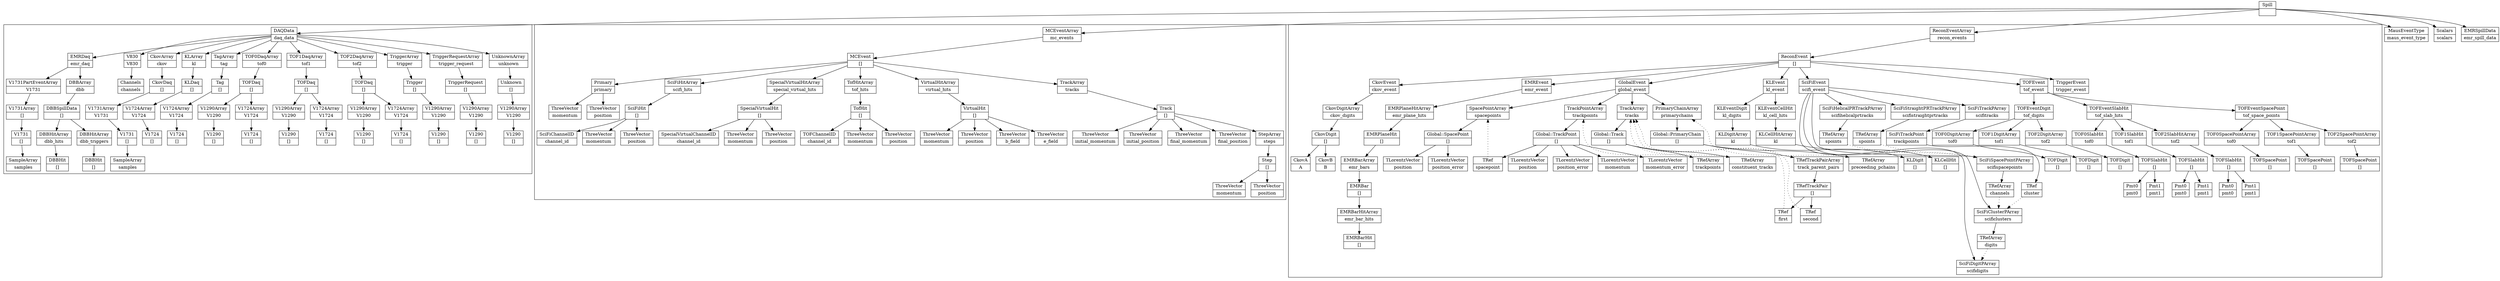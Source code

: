 // generate using "dot spill_structure.dot -Tpng -o spill_structure.png"

digraph G {
  node [shape=record];
  subgraph cluster_DAQ {
  daq_data [shape=record, label="{DAQData|daq_data}"]
   daq_data_emr_daq [shape=record, label="{EMRDaq|emr_daq}"]
    daq_data_emr_daq_V1731 [shape=record, label="{V1731PartEventArray|V1731}"]
      daq_data_emr_daq_V1731_array_item [shape=record, label="{V1731Array|[]}"]
       daq_data_emr_daq_V1731_array_item_array_item [shape=record, label="{V1731|[]}"]
        daq_data_emr_daq_V1731_array_item_array_item_samples [shape=record, label="{SampleArray|samples}"]
    daq_data_emr_daq_dbb [shape=record, label="{DBBArray|dbb}"]
     daq_data_emr_daq_dbb_array_item [shape=record, label="{DBBSpillData|[]}"]
      daq_data_emr_daq_dbb_array_item_dbb_hits [shape=record, label="{DBBHitArray|dbb_hits}"]
       daq_data_emr_daq_dbb_array_item_dbb_hits_array_item [shape=record, label="{DBBHit|[]}"]
      daq_data_emr_daq_dbb_array_item_dbb_triggers [shape=record, label="{DBBHitArray|dbb_triggers}"]
       daq_data_emr_daq_dbb_array_item_dbb_triggers_array_item [shape=record, label="{DBBHit|[]}"]
   daq_data_V830 [shape=record, label="{V830|V830}"]
    daq_data_V830_channels [shape=record, label="{Channels|channels}"]
   daq_data_ckov [shape=record, label="{CkovArray|ckov}"]
    daq_data_ckov_array_item [shape=record, label="{CkovDaq|[]}"]
     daq_data_ckov_array_item_V1731 [shape=record, label="{V1731Array|V1731}"]
      daq_data_ckov_array_item_V1731_array_item [shape=record, label="{V1731|[]}"]
       daq_data_ckov_array_item_V1731_array_item_samples [shape=record, label="{SampleArray|samples}"]
   daq_data_kl [shape=record, label="{KLArray|kl}"]
    daq_data_kl_array_item [shape=record, label="{KLDaq|[]}"]
     daq_data_kl_array_item_V1724 [shape=record, label="{V1724Array|V1724}"]
      daq_data_kl_array_item_V1724_array_item [shape=record, label="{V1724|[]}"]
   daq_data_tag [shape=record, label="{TagArray|tag}"]
    daq_data_tag_array_item [shape=record, label="{Tag|[]}"]
     daq_data_tag_array_item_V1724 [shape=record, label="{V1724Array|V1724}"]
      daq_data_tag_array_item_V1724_array_item [shape=record, label="{V1724|[]}"]
   daq_data_tof0 [shape=record, label="{TOF0DaqArray|tof0}"]
    daq_data_tof0_array_item [shape=record, label="{TOFDaq|[]}"]
     daq_data_tof0_array_item_V1290 [shape=record, label="{V1290Array|V1290}"]
      daq_data_tof0_array_item_V1290_array_item [shape=record, label="{V1290|[]}"]
     daq_data_tof0_array_item_V1724 [shape=record, label="{V1724Array|V1724}"]
      daq_data_tof0_array_item_V1724_array_item [shape=record, label="{V1724|[]}"]
   daq_data_tof1 [shape=record, label="{TOF1DaqArray|tof1}"]
    daq_data_tof1_array_item [shape=record, label="{TOFDaq|[]}"]
     daq_data_tof1_array_item_V1290 [shape=record, label="{V1290Array|V1290}"]
      daq_data_tof1_array_item_V1290_array_item [shape=record, label="{V1290|[]}"]
     daq_data_tof1_array_item_V1724 [shape=record, label="{V1724Array|V1724}"]
      daq_data_tof1_array_item_V1724_array_item [shape=record, label="{V1724|[]}"]
   daq_data_tof2 [shape=record, label="{TOF2DaqArray|tof2}"]
    daq_data_tof2_array_item [shape=record, label="{TOFDaq|[]}"]
     daq_data_tof2_array_item_V1290 [shape=record, label="{V1290Array|V1290}"]
      daq_data_tof2_array_item_V1290_array_item [shape=record, label="{V1290|[]}"]
     daq_data_tof2_array_item_V1724 [shape=record, label="{V1724Array|V1724}"]
      daq_data_tof2_array_item_V1724_array_item [shape=record, label="{V1724|[]}"]
   daq_data_trigger [shape=record, label="{TriggerArray|trigger}"]
    daq_data_trigger_array_item [shape=record, label="{Trigger|[]}"]
     daq_data_trigger_array_item_V1290 [shape=record, label="{V1290Array|V1290}"]
      daq_data_trigger_array_item_V1290_array_item [shape=record, label="{V1290|[]}"]
   daq_data_trigger_request [shape=record, label="{TriggerRequestArray|trigger_request}"]
    daq_data_trigger_request_array_item [shape=record, label="{TriggerRequest|[]}"]
     daq_data_trigger_request_array_item_V1290 [shape=record, label="{V1290Array|V1290}"]
      daq_data_trigger_request_array_item_V1290_array_item [shape=record, label="{V1290|[]}"]
   daq_data_unknown [shape=record, label="{UnknownArray|unknown}"]
    daq_data_unknown_array_item [shape=record, label="{Unknown|[]}"]
     daq_data_unknown_array_item_V1290 [shape=record, label="{V1290Array|V1290}"]
      daq_data_unknown_array_item_V1290_array_item [shape=record, label="{V1290|[]}"]
  daq_data -> daq_data_V830
  daq_data -> daq_data_ckov
  daq_data -> daq_data_kl
  daq_data -> daq_data_tag
  daq_data -> daq_data_tof0
  daq_data -> daq_data_tof1
  daq_data -> daq_data_tof2
  daq_data -> daq_data_trigger
  daq_data -> daq_data_trigger_request
  daq_data -> daq_data_unknown
  daq_data -> daq_data_emr_daq
   daq_data_V830 -> daq_data_V830_channels
   daq_data_emr_daq -> daq_data_emr_daq_V1731 -> daq_data_emr_daq_V1731_array_item -> daq_data_emr_daq_V1731_array_item_array_item -> daq_data_emr_daq_V1731_array_item_array_item_samples
   daq_data_emr_daq -> daq_data_emr_daq_dbb -> daq_data_emr_daq_dbb_array_item -> daq_data_emr_daq_dbb_array_item_dbb_hits -> daq_data_emr_daq_dbb_array_item_dbb_hits_array_item
     daq_data_emr_daq_dbb_array_item -> daq_data_emr_daq_dbb_array_item_dbb_triggers -> daq_data_emr_daq_dbb_array_item_dbb_triggers_array_item
   daq_data_ckov -> daq_data_ckov_array_item
    daq_data_ckov_array_item -> daq_data_ckov_array_item_V1731
     daq_data_ckov_array_item_V1731 -> daq_data_ckov_array_item_V1731_array_item
      daq_data_ckov_array_item_V1731_array_item -> daq_data_ckov_array_item_V1731_array_item_samples
   daq_data_kl -> daq_data_kl_array_item
    daq_data_kl_array_item -> daq_data_kl_array_item_V1724
     daq_data_kl_array_item_V1724 -> daq_data_kl_array_item_V1724_array_item
   daq_data_tag -> daq_data_tag_array_item
    daq_data_tag_array_item -> daq_data_tag_array_item_V1724
     daq_data_tag_array_item_V1724 -> daq_data_tag_array_item_V1724_array_item
   daq_data_tof0 -> daq_data_tof0_array_item
    daq_data_tof0_array_item -> daq_data_tof0_array_item_V1290
    daq_data_tof0_array_item -> daq_data_tof0_array_item_V1724
     daq_data_tof0_array_item_V1290 -> daq_data_tof0_array_item_V1290_array_item
     daq_data_tof0_array_item_V1724 -> daq_data_tof0_array_item_V1724_array_item
   daq_data_tof1 -> daq_data_tof1_array_item
    daq_data_tof1_array_item -> daq_data_tof1_array_item_V1290
    daq_data_tof1_array_item -> daq_data_tof1_array_item_V1724
     daq_data_tof1_array_item_V1290 -> daq_data_tof1_array_item_V1290_array_item
     daq_data_tof1_array_item_V1724 -> daq_data_tof1_array_item_V1724_array_item
   daq_data_tof2 -> daq_data_tof2_array_item
    daq_data_tof2_array_item -> daq_data_tof2_array_item_V1290
    daq_data_tof2_array_item -> daq_data_tof2_array_item_V1724
     daq_data_tof2_array_item_V1290 -> daq_data_tof2_array_item_V1290_array_item
     daq_data_tof2_array_item_V1724 -> daq_data_tof2_array_item_V1724_array_item
   daq_data_trigger -> daq_data_trigger_array_item
    daq_data_trigger_array_item -> daq_data_trigger_array_item_V1290
     daq_data_trigger_array_item_V1290 -> daq_data_trigger_array_item_V1290_array_item
   daq_data_trigger_request -> daq_data_trigger_request_array_item
    daq_data_trigger_request_array_item -> daq_data_trigger_request_array_item_V1290
     daq_data_trigger_request_array_item_V1290 -> daq_data_trigger_request_array_item_V1290_array_item
   daq_data_unknown -> daq_data_unknown_array_item
    daq_data_unknown_array_item -> daq_data_unknown_array_item_V1290
     daq_data_unknown_array_item_V1290 -> daq_data_unknown_array_item_V1290_array_item
  }

  subgraph cluster_MC {
  mc_events [shape=record, label="{MCEventArray|mc_events}"]
   mc_events_array_item [shape=record, label="{MCEvent|[]}"]
    mc_events_array_item_primary [shape=record, label="{Primary|primary}"]
     mc_events_array_item_primary_momentum [shape=record, label="{ThreeVector|momentum}"]
     mc_events_array_item_primary_position [shape=record, label="{ThreeVector|position}"]
    mc_events_array_item_scifi_hits [shape=record, label="{SciFiHitArray|scifi_hits}"]
     mc_events_array_item_scifi_hits_array_item [shape=record, label="{SciFiHit|[]}"]
      mc_events_array_item_scifi_hits_array_item_channel_id [shape=record, label="{SciFiChannelID|channel_id}"]
      mc_events_array_item_scifi_hits_array_item_momentum [shape=record, label="{ThreeVector|momentum}"]
      mc_events_array_item_scifi_hits_array_item_position [shape=record, label="{ThreeVector|position}"]
    mc_events_array_item_special_virtual_hits [shape=record, label="{SpecialVirtualHitArray|special_virtual_hits}"]
     mc_events_array_item_special_virtual_hits_array_item [shape=record, label="{SpecialVirtualHit|[]}"]
      mc_events_array_item_special_virtual_hits_array_item_channel_id [shape=record, label="{SpecialVirtualChannelID|channel_id}"]
      mc_events_array_item_special_virtual_hits_array_item_momentum [shape=record, label="{ThreeVector|momentum}"]
      mc_events_array_item_special_virtual_hits_array_item_position [shape=record, label="{ThreeVector|position}"]
    mc_events_array_item_tof_hits [shape=record, label="{TofHitArray|tof_hits}"]
     mc_events_array_item_tof_hits_array_item [shape=record, label="{TofHit|[]}"]
      mc_events_array_item_tof_hits_array_item_channel_id [shape=record, label="{TOFChannelID|channel_id}"]
      mc_events_array_item_tof_hits_array_item_momentum [shape=record, label="{ThreeVector|momentum}"]
      mc_events_array_item_tof_hits_array_item_position [shape=record, label="{ThreeVector|position}"]
    mc_events_array_item_virtual_hits [shape=record, label="{VirtualHitArray|virtual_hits}"]
     mc_events_array_item_virtual_hits_array_item [shape=record, label="{VirtualHit|[]}"]
      mc_events_array_item_virtual_hits_array_item_momentum [shape=record, label="{ThreeVector|momentum}"]
      mc_events_array_item_virtual_hits_array_item_position [shape=record, label="{ThreeVector|position}"]
      mc_events_array_item_virtual_hits_array_item_b_field [shape=record, label="{ThreeVector|b_field}"]
      mc_events_array_item_virtual_hits_array_item_e_field [shape=record, label="{ThreeVector|e_field}"]
    mc_events_array_item_tracks [shape=record, label="{TrackArray|tracks}"]
     mc_events_array_item_tracks_array_item [shape=record, label="{Track|[]}"]
      mc_events_array_item_tracks_array_item_initial_momentum [shape=record, label="{ThreeVector|initial_momentum}"]
      mc_events_array_item_tracks_array_item_initial_position [shape=record, label="{ThreeVector|initial_position}"]
      mc_events_array_item_tracks_array_item_final_momentum [shape=record, label="{ThreeVector|final_momentum}"]
      mc_events_array_item_tracks_array_item_final_position [shape=record, label="{ThreeVector|final_position}"]
      mc_events_array_item_tracks_array_item_steps [shape=record, label="{StepArray|steps}"]
       mc_events_array_item_tracks_array_item_steps_array_item [shape=record, label="{Step|[]}"]
        mc_events_array_item_tracks_array_item_steps_array_item_momentum [shape=record, label="{ThreeVector|momentum}"]
        mc_events_array_item_tracks_array_item_steps_array_item_position [shape=record, label="{ThreeVector|position}"]
  mc_events -> mc_events_array_item
   mc_events_array_item -> mc_events_array_item_primary
   mc_events_array_item -> mc_events_array_item_special_virtual_hits
   mc_events_array_item -> mc_events_array_item_tof_hits
   mc_events_array_item -> mc_events_array_item_virtual_hits
   mc_events_array_item -> mc_events_array_item_scifi_hits
   mc_events_array_item -> mc_events_array_item_tracks
    mc_events_array_item_primary -> mc_events_array_item_primary_momentum
    mc_events_array_item_primary -> mc_events_array_item_primary_position
    mc_events_array_item_scifi_hits -> mc_events_array_item_scifi_hits_array_item
     mc_events_array_item_scifi_hits_array_item -> mc_events_array_item_scifi_hits_array_item_channel_id
     mc_events_array_item_scifi_hits_array_item -> mc_events_array_item_scifi_hits_array_item_momentum
     mc_events_array_item_scifi_hits_array_item -> mc_events_array_item_scifi_hits_array_item_position
    mc_events_array_item_special_virtual_hits -> mc_events_array_item_special_virtual_hits_array_item
     mc_events_array_item_special_virtual_hits_array_item -> mc_events_array_item_special_virtual_hits_array_item_channel_id
     mc_events_array_item_special_virtual_hits_array_item -> mc_events_array_item_special_virtual_hits_array_item_momentum
     mc_events_array_item_special_virtual_hits_array_item -> mc_events_array_item_special_virtual_hits_array_item_position
    mc_events_array_item_tof_hits -> mc_events_array_item_tof_hits_array_item
     mc_events_array_item_tof_hits_array_item -> mc_events_array_item_tof_hits_array_item_channel_id
     mc_events_array_item_tof_hits_array_item -> mc_events_array_item_tof_hits_array_item_momentum
     mc_events_array_item_tof_hits_array_item -> mc_events_array_item_tof_hits_array_item_position
    mc_events_array_item_virtual_hits -> mc_events_array_item_virtual_hits_array_item
     mc_events_array_item_virtual_hits_array_item -> mc_events_array_item_virtual_hits_array_item_momentum
     mc_events_array_item_virtual_hits_array_item -> mc_events_array_item_virtual_hits_array_item_position
     mc_events_array_item_virtual_hits_array_item -> mc_events_array_item_virtual_hits_array_item_e_field
     mc_events_array_item_virtual_hits_array_item -> mc_events_array_item_virtual_hits_array_item_b_field
    mc_events_array_item_tracks -> mc_events_array_item_tracks_array_item
     mc_events_array_item_tracks_array_item -> mc_events_array_item_tracks_array_item_initial_momentum
     mc_events_array_item_tracks_array_item -> mc_events_array_item_tracks_array_item_initial_position
     mc_events_array_item_tracks_array_item -> mc_events_array_item_tracks_array_item_final_momentum
     mc_events_array_item_tracks_array_item -> mc_events_array_item_tracks_array_item_final_position
     mc_events_array_item_tracks_array_item -> mc_events_array_item_tracks_array_item_steps
      mc_events_array_item_tracks_array_item_steps -> mc_events_array_item_tracks_array_item_steps_array_item
       mc_events_array_item_tracks_array_item_steps_array_item -> mc_events_array_item_tracks_array_item_steps_array_item_position
       mc_events_array_item_tracks_array_item_steps_array_item -> mc_events_array_item_tracks_array_item_steps_array_item_momentum
  }

  subgraph cluster_RECON {
  recon_events [shape=record, label="{ReconEventArray|recon_events}"]
   recon_events_array_item [shape=record, label="{ReconEvent|[]}"]
    recon_events_array_item_ckov_event [shape=record, label="{CkovEvent|ckov_event}"]
     recon_events_array_item_ckov_event_ckov_digits [shape=record, label="{CkovDigitArray|ckov_digits}"]
      recon_events_array_item_ckov_event_ckov_digits_array_item [shape=record, label="{CkovDigit|[]}"]
       recon_events_array_item_ckov_event_ckov_digits_array_item_A [shape=record, label="{CkovA|A}"]
       recon_events_array_item_ckov_event_ckov_digits_array_item_B [shape=record, label="{CkovB|B}"]
    recon_events_array_item_emr_event [shape=record, label="{EMREvent|emr_event}"]
     recon_events_array_item_emr_event_emr_plane_hits [shape=record, label="{EMRPlaneHitArray|emr_plane_hits}"]
      recon_events_array_item_emr_event_emr_plane_hits_array_item [shape=record, label="{EMRPlaneHit|[]}"]
       recon_events_array_item_emr_event_emr_plane_hits_array_item_emr_bar [shape=record, label="{EMRBarArray|emr_bars}"]
        recon_events_array_item_emr_event_emr_plane_hits_array_item_emr_bar_array_item [shape=record, label="{EMRBar|[]}"]
         recon_events_array_item_emr_event_emr_plane_hits_array_item_emr_bar_array_item_emr_bar_hit [shape=record, label="{EMRBarHitArray|emr_bar_hits}"]
          recon_events_array_item_emr_event_emr_plane_hits_array_item_emr_bar_array_item_emr_bar_hit_array_item [shape=record, label="{EMRBarHit|[]}"]
    recon_events_array_item_global_event [shape=record, label="{GlobalEvent|global_event}"]
     recon_events_array_item_global_event_spacepoints [shape=record, label="{SpacePointArray|spacepoints}"]
      recon_events_array_item_global_event_spacepoints_array_item [shape=record, label="{Global::SpacePoint|[]}"]
       recon_events_array_item_global_event_spacepoints_array_item_pos [shape=record, label="{TLorentzVector|position}"]
       recon_events_array_item_global_event_spacepoints_array_item_poserr [shape=record, label="{TLorentzVector|position_error}"]
     recon_events_array_item_global_event_trackpoints [shape=record, label="{TrackPointArray|trackpoints}"]
      recon_events_array_item_global_event_trackpoints_array_item [shape=record, label="{Global::TrackPoint|[]}"]
       recon_events_array_item_global_event_trackpoints_array_item_spacepoint [shape=record, label="{TRef|spacepoint}"]
       recon_events_array_item_global_event_trackpoints_array_item_pos [shape=record, label="{TLorentzVector|position}"]
       recon_events_array_item_global_event_trackpoints_array_item_poserr [shape=record, label="{TLorentzVector|position_error}"]
       recon_events_array_item_global_event_trackpoints_array_item_mom [shape=record, label="{TLorentzVector|momentum}"]
       recon_events_array_item_global_event_trackpoints_array_item_momerr [shape=record, label="{TLorentzVector|momentum_error}"]
     recon_events_array_item_global_event_tracks [shape=record, label="{TrackArray|tracks}"]
      recon_events_array_item_global_event_tracks_array_item [shape=record, label="{Global::Track|[]}"]
       recon_events_array_item_global_event_tracks_array_item_trackpoints [shape=record, label="{TRefArray|trackpoints}"]
       recon_events_array_item_global_event_tracks_array_item_tracks [shape=record, label="{TRefArray|constituent_tracks}"]
     recon_events_array_item_global_event_primarychains [shape=record, label="{PrimaryChainArray|primarychains}"]
      recon_events_array_item_global_event_primarychains_array_item [shape=record, label="{Global::PrimaryChain|[]}"]
       recon_events_array_item_global_event_primarychains_array_item_trackparentpairs [shape=record, label="{TRefTrackPairArray|track_parent_pairs}"]
        recon_events_array_item_global_event_primarychains_array_item_trackparentpairs_array_item [shape=record, label="{TRefTrackPair|[]}"]
         recon_events_array_item_global_event_primarychains_array_item_trackparentpairs_array_item_first [shape=record, label="{TRef|first}"]
         recon_events_array_item_global_event_primarychains_array_item_trackparentpairs_array_item_second [shape=record, label="{TRef|second}"]
       recon_events_array_item_global_event_primarychains_array_item_primarychains [shape=record, label="{TRefArray|preceeding_pchains}"]
       { rank = same;
         recon_events_array_item_global_event_spacepoints;
         recon_events_array_item_global_event_trackpoints;
         recon_events_array_item_global_event_tracks;
         recon_events_array_item_global_event_primarychains;
       }
    recon_events_array_item_kl_event [shape=record, label="{KLEvent|kl_event}"]
     recon_events_array_item_kl_event_kl_digits [shape=record, label="{KLEventDigit|kl_digits}"]
      recon_events_array_item_kl_event_kl_digits_kl [shape=record, label="{KLDigitArray|kl}"]
       recon_events_array_item_kl_event_kl_digits_kl_array_item [shape=record, label="{KLDigit|[]}"]
     recon_events_array_item_kl_event_kl_cell_hits [shape=record, label="{KLEventCellHit|kl_cell_hits}"]
      recon_events_array_item_kl_event_kl_cell_hits_kl [shape=record, label="{KLCellHitArray|kl}"]
       recon_events_array_item_kl_event_kl_cell_hits_kl_array_item [shape=record, label="{KLCellHit|[]}"]
    recon_events_array_item_scifi_event [shape=record, label="{SciFiEvent|scifi_event}"]
     recon_events_array_item_scifi_event_scifidigits [shape=record, label="{SciFiDigitPArray|scifidigits}"]
     recon_events_array_item_scifi_event_scificlusters [shape=record, label="{SciFiClusterPArray|scificlusters}"]
      recon_events_array_item_scifi_event_scificlusters_digits [shape=record, label="{TRefArray|digits}"]
     recon_events_array_item_scifi_event_scifispacepoints [shape=record, label="{SciFiSpacePointPArray|scifispacepoints}"]
      recon_events_array_item_scifi_event_scifispacepoints_channels [shape=record, label="{TRefArray|channels}"]
     recon_events_array_item_scifi_event_scifihelicalprtracks [shape=record, label="{SciFiHelicalPRTrackPArray|scifihelicalprtracks}"]
      recon_events_array_item_scifi_event_scifihelicalprtracks_spoints [shape=record, label="{TRefArray|spoints}"]
     recon_events_array_item_scifi_event_scifistraightprtracks [shape=record, label="{SciFiStraightPRTrackPArray|scifistraightprtracks}"]
      recon_events_array_item_scifi_event_scifistraightprtracks_spoints [shape=record, label="{TRefArray|spoints}"]
     recon_events_array_item_scifi_event_scifitracks [shape=record, label="{SciFiTrackPArray|scifitracks}"]
      recon_events_array_item_scifi_event_scifitracks_trackpoints [shape=record, label="{SciFiTrackPoint|trackpoints}"]
       recon_events_array_item_scifi_event_scifitracks_trackpoints_cluster [shape=record, label="{TRef|cluster}"]
    recon_events_array_item_tof_event [shape=record, label="{TOFEvent|tof_event}"]
     recon_events_array_item_tof_event_tof_digits [shape=record, label="{TOFEventDigit|tof_digits}"]
      recon_events_array_item_tof_event_tof_digits_tof0 [shape=record, label="{TOF0DigitArray|tof0}"]
       recon_events_array_item_tof_event_tof_digits_tof0_array_item [shape=record, label="{TOFDigit|[]}"]
      recon_events_array_item_tof_event_tof_digits_tof1 [shape=record, label="{TOF1DigitArray|tof1}"]
       recon_events_array_item_tof_event_tof_digits_tof1_array_item [shape=record, label="{TOFDigit|[]}"]
      recon_events_array_item_tof_event_tof_digits_tof2 [shape=record, label="{TOF2DigitArray|tof2}"]
       recon_events_array_item_tof_event_tof_digits_tof2_array_item [shape=record, label="{TOFDigit|[]}"]
     recon_events_array_item_tof_event_tof_slab_hits [shape=record, label="{TOFEventSlabHit|tof_slab_hits}"]
      recon_events_array_item_tof_event_tof_slab_hits_tof0 [shape=record, label="{TOF0SlabHit|tof0}"]
       recon_events_array_item_tof_event_tof_slab_hits_tof0_array_item [shape=record, label="{TOFSlabHit|[]}"]
        recon_events_array_item_tof_event_tof_slab_hits_tof0_array_item_pmt0 [shape=record, label="{Pmt0|pmt0}"]
        recon_events_array_item_tof_event_tof_slab_hits_tof0_array_item_pmt1 [shape=record, label="{Pmt1|pmt1}"]
      recon_events_array_item_tof_event_tof_slab_hits_tof1 [shape=record, label="{TOF1SlabHit|tof1}"]
       recon_events_array_item_tof_event_tof_slab_hits_tof1_array_item [shape=record, label="{TOFSlabHit|[]}"]
        recon_events_array_item_tof_event_tof_slab_hits_tof1_array_item_pmt0 [shape=record, label="{Pmt0|pmt0}"]
        recon_events_array_item_tof_event_tof_slab_hits_tof1_array_item_pmt1 [shape=record, label="{Pmt1|pmt1}"]
      recon_events_array_item_tof_event_tof_slab_hits_tof2 [shape=record, label="{TOF2SlabHitArray|tof2}"]
       recon_events_array_item_tof_event_tof_slab_hits_tof2_array_item [shape=record, label="{TOFSlabHit|[]}"]
        recon_events_array_item_tof_event_tof_slab_hits_tof2_array_item_pmt0 [shape=record, label="{Pmt0|pmt0}"]
        recon_events_array_item_tof_event_tof_slab_hits_tof2_array_item_pmt1 [shape=record, label="{Pmt1|pmt1}"]
     recon_events_array_item_tof_event_tof_space_points [shape=record, label="{TOFEventSpacePoint|tof_space_points}"]
      recon_events_array_item_tof_event_tof_space_points_tof0 [shape=record, label="{TOF0SpacePointArray|tof0}"]
       recon_events_array_item_tof_event_tof_space_points_tof0_array_item [shape=record, label="{TOFSpacePoint|[]}"]
      recon_events_array_item_tof_event_tof_space_points_tof1 [shape=record, label="{TOF1SpacePointArray|tof1}"]
       recon_events_array_item_tof_event_tof_space_points_tof1_array_item [shape=record, label="{TOFSpacePoint|[]}"]
      recon_events_array_item_tof_event_tof_space_points_tof2 [shape=record, label="{TOF2SpacePointArray|tof2}"]
       recon_events_array_item_tof_event_tof_space_points_tof2_array_item [shape=record, label="{TOFSpacePoint|[]}"]
    recon_events_array_item_trigger_event [shape=record, label="{TriggerEvent|trigger_event}"]
  recon_events -> recon_events_array_item
   recon_events_array_item -> recon_events_array_item_ckov_event
   recon_events_array_item -> recon_events_array_item_emr_event -> recon_events_array_item_emr_event_emr_plane_hits ->       recon_events_array_item_emr_event_emr_plane_hits_array_item -> recon_events_array_item_emr_event_emr_plane_hits_array_item_emr_bar ->         recon_events_array_item_emr_event_emr_plane_hits_array_item_emr_bar_array_item -> recon_events_array_item_emr_event_emr_plane_hits_array_item_emr_bar_array_item_emr_bar_hit -> recon_events_array_item_emr_event_emr_plane_hits_array_item_emr_bar_array_item_emr_bar_hit_array_item
   recon_events_array_item -> recon_events_array_item_global_event
    recon_events_array_item_global_event -> recon_events_array_item_global_event_spacepoints
     recon_events_array_item_global_event_spacepoints -> recon_events_array_item_global_event_spacepoints_array_item
      recon_events_array_item_global_event_spacepoints_array_item -> recon_events_array_item_global_event_spacepoints_array_item_pos
      recon_events_array_item_global_event_spacepoints_array_item -> recon_events_array_item_global_event_spacepoints_array_item_poserr
    recon_events_array_item_global_event -> recon_events_array_item_global_event_trackpoints
     recon_events_array_item_global_event_trackpoints -> recon_events_array_item_global_event_trackpoints_array_item
      recon_events_array_item_global_event_trackpoints_array_item -> recon_events_array_item_global_event_trackpoints_array_item_spacepoint
       recon_events_array_item_global_event_trackpoints_array_item_spacepoint -> recon_events_array_item_global_event_spacepoints [style=dotted]
      recon_events_array_item_global_event_trackpoints_array_item -> recon_events_array_item_global_event_trackpoints_array_item_pos
      recon_events_array_item_global_event_trackpoints_array_item -> recon_events_array_item_global_event_trackpoints_array_item_poserr
      recon_events_array_item_global_event_trackpoints_array_item -> recon_events_array_item_global_event_trackpoints_array_item_mom
      recon_events_array_item_global_event_trackpoints_array_item -> recon_events_array_item_global_event_trackpoints_array_item_momerr
    recon_events_array_item_global_event -> recon_events_array_item_global_event_tracks
     recon_events_array_item_global_event_tracks -> recon_events_array_item_global_event_tracks_array_item
      recon_events_array_item_global_event_tracks_array_item -> recon_events_array_item_global_event_tracks_array_item_trackpoints
       recon_events_array_item_global_event_tracks_array_item_trackpoints -> recon_events_array_item_global_event_trackpoints [style=dotted]
      recon_events_array_item_global_event_tracks_array_item -> recon_events_array_item_global_event_tracks_array_item_tracks
       recon_events_array_item_global_event_tracks_array_item_tracks -> recon_events_array_item_global_event_tracks [style=dotted]
    recon_events_array_item_global_event -> recon_events_array_item_global_event_primarychains
     recon_events_array_item_global_event_primarychains -> recon_events_array_item_global_event_primarychains_array_item
      recon_events_array_item_global_event_primarychains_array_item -> recon_events_array_item_global_event_primarychains_array_item_trackparentpairs
       recon_events_array_item_global_event_primarychains_array_item_trackparentpairs -> recon_events_array_item_global_event_primarychains_array_item_trackparentpairs_array_item
        recon_events_array_item_global_event_primarychains_array_item_trackparentpairs_array_item -> recon_events_array_item_global_event_primarychains_array_item_trackparentpairs_array_item_first
         recon_events_array_item_global_event_primarychains_array_item_trackparentpairs_array_item_first -> recon_events_array_item_global_event_tracks [style=dotted]
        recon_events_array_item_global_event_primarychains_array_item_trackparentpairs_array_item -> recon_events_array_item_global_event_primarychains_array_item_trackparentpairs_array_item_second
         recon_events_array_item_global_event_primarychains_array_item_trackparentpairs_array_item_second -> recon_events_array_item_global_event_tracks [style=dotted]
      recon_events_array_item_global_event_primarychains_array_item -> recon_events_array_item_global_event_primarychains_array_item_primarychains
       recon_events_array_item_global_event_primarychains_array_item_primarychains -> recon_events_array_item_global_event_primarychains [style=dotted]
   recon_events_array_item -> recon_events_array_item_kl_event
    recon_events_array_item_kl_event -> recon_events_array_item_kl_event_kl_digits
     recon_events_array_item_kl_event_kl_digits -> recon_events_array_item_kl_event_kl_digits_kl
      recon_events_array_item_kl_event_kl_digits_kl -> recon_events_array_item_kl_event_kl_digits_kl_array_item
    recon_events_array_item_kl_event -> recon_events_array_item_kl_event_kl_cell_hits
     recon_events_array_item_kl_event_kl_cell_hits -> recon_events_array_item_kl_event_kl_cell_hits_kl
      recon_events_array_item_kl_event_kl_cell_hits_kl -> recon_events_array_item_kl_event_kl_cell_hits_kl_array_item
   recon_events_array_item -> recon_events_array_item_scifi_event
    recon_events_array_item_scifi_event -> recon_events_array_item_scifi_event_scifidigits
    recon_events_array_item_scifi_event -> recon_events_array_item_scifi_event_scificlusters
     recon_events_array_item_scifi_event_scificlusters -> recon_events_array_item_scifi_event_scificlusters_digits
      recon_events_array_item_scifi_event_scificlusters_digits -> recon_events_array_item_scifi_event_scifidigits [style=dotted]
    recon_events_array_item_scifi_event -> recon_events_array_item_scifi_event_scifispacepoints
     recon_events_array_item_scifi_event_scifispacepoints -> recon_events_array_item_scifi_event_scifispacepoints_channels
      recon_events_array_item_scifi_event_scifispacepoints_channels -> recon_events_array_item_scifi_event_scificlusters [style=dotted]
    recon_events_array_item_scifi_event -> recon_events_array_item_scifi_event_scifihelicalprtracks
     recon_events_array_item_scifi_event_scifihelicalprtracks -> recon_events_array_item_scifi_event_scifihelicalprtracks_spoints
      recon_events_array_item_scifi_event_scifihelicalprtracks_spoints -> recon_events_array_item_scifi_event_scifispacepoints [style=dotted]
    recon_events_array_item_scifi_event -> recon_events_array_item_scifi_event_scifistraightprtracks
     recon_events_array_item_scifi_event_scifistraightprtracks -> recon_events_array_item_scifi_event_scifistraightprtracks_spoints
      recon_events_array_item_scifi_event_scifistraightprtracks_spoints -> recon_events_array_item_scifi_event_scifispacepoints [style=dotted]
    recon_events_array_item_scifi_event -> recon_events_array_item_scifi_event_scifitracks
     recon_events_array_item_scifi_event_scifitracks -> recon_events_array_item_scifi_event_scifitracks_trackpoints
      recon_events_array_item_scifi_event_scifitracks_trackpoints-> recon_events_array_item_scifi_event_scifitracks_trackpoints_cluster
       recon_events_array_item_scifi_event_scifitracks_trackpoints_cluster -> recon_events_array_item_scifi_event_scificlusters [style=dotted]
   recon_events_array_item -> recon_events_array_item_tof_event
   recon_events_array_item -> recon_events_array_item_trigger_event
    recon_events_array_item_ckov_event -> recon_events_array_item_ckov_event_ckov_digits
     recon_events_array_item_ckov_event_ckov_digits -> recon_events_array_item_ckov_event_ckov_digits_array_item
      recon_events_array_item_ckov_event_ckov_digits_array_item -> recon_events_array_item_ckov_event_ckov_digits_array_item_A
      recon_events_array_item_ckov_event_ckov_digits_array_item -> recon_events_array_item_ckov_event_ckov_digits_array_item_B
    recon_events_array_item_tof_event -> recon_events_array_item_tof_event_tof_digits
    recon_events_array_item_tof_event -> recon_events_array_item_tof_event_tof_slab_hits
    recon_events_array_item_tof_event -> recon_events_array_item_tof_event_tof_space_points
     recon_events_array_item_tof_event_tof_digits -> recon_events_array_item_tof_event_tof_digits_tof0
     recon_events_array_item_tof_event_tof_digits -> recon_events_array_item_tof_event_tof_digits_tof1
     recon_events_array_item_tof_event_tof_digits -> recon_events_array_item_tof_event_tof_digits_tof2
      recon_events_array_item_tof_event_tof_digits_tof0 -> recon_events_array_item_tof_event_tof_digits_tof0_array_item
      recon_events_array_item_tof_event_tof_digits_tof1 -> recon_events_array_item_tof_event_tof_digits_tof1_array_item
      recon_events_array_item_tof_event_tof_digits_tof2 -> recon_events_array_item_tof_event_tof_digits_tof2_array_item
     recon_events_array_item_tof_event_tof_slab_hits -> recon_events_array_item_tof_event_tof_slab_hits_tof0
     recon_events_array_item_tof_event_tof_slab_hits -> recon_events_array_item_tof_event_tof_slab_hits_tof1
     recon_events_array_item_tof_event_tof_slab_hits -> recon_events_array_item_tof_event_tof_slab_hits_tof2
      recon_events_array_item_tof_event_tof_slab_hits_tof0 -> recon_events_array_item_tof_event_tof_slab_hits_tof0_array_item
       recon_events_array_item_tof_event_tof_slab_hits_tof0_array_item -> recon_events_array_item_tof_event_tof_slab_hits_tof0_array_item_pmt0
       recon_events_array_item_tof_event_tof_slab_hits_tof0_array_item -> recon_events_array_item_tof_event_tof_slab_hits_tof0_array_item_pmt1
      recon_events_array_item_tof_event_tof_slab_hits_tof1 -> recon_events_array_item_tof_event_tof_slab_hits_tof1_array_item
       recon_events_array_item_tof_event_tof_slab_hits_tof1_array_item -> recon_events_array_item_tof_event_tof_slab_hits_tof1_array_item_pmt0
       recon_events_array_item_tof_event_tof_slab_hits_tof1_array_item -> recon_events_array_item_tof_event_tof_slab_hits_tof1_array_item_pmt1
      recon_events_array_item_tof_event_tof_slab_hits_tof2 -> recon_events_array_item_tof_event_tof_slab_hits_tof2_array_item
       recon_events_array_item_tof_event_tof_slab_hits_tof2_array_item -> recon_events_array_item_tof_event_tof_slab_hits_tof2_array_item_pmt0
       recon_events_array_item_tof_event_tof_slab_hits_tof2_array_item -> recon_events_array_item_tof_event_tof_slab_hits_tof2_array_item_pmt1
     recon_events_array_item_tof_event_tof_space_points -> recon_events_array_item_tof_event_tof_space_points_tof0
     recon_events_array_item_tof_event_tof_space_points -> recon_events_array_item_tof_event_tof_space_points_tof1
     recon_events_array_item_tof_event_tof_space_points -> recon_events_array_item_tof_event_tof_space_points_tof2
      recon_events_array_item_tof_event_tof_space_points_tof0 -> recon_events_array_item_tof_event_tof_space_points_tof0_array_item
      recon_events_array_item_tof_event_tof_space_points_tof1 -> recon_events_array_item_tof_event_tof_space_points_tof1_array_item
      recon_events_array_item_tof_event_tof_space_points_tof2 -> recon_events_array_item_tof_event_tof_space_points_tof2_array_item
  }

  maus_event_type [shape=record, label="{MausEventType|maus_event_type}"]
  scalars [shape=record, label="{Scalars|scalars}"]
  emr_spill_data [shape=record, label="{EMRSpillData|emr_spill_data}"]
  root_item [shape=record, label="{Spill|}"]

  root_item -> mc_events
  root_item -> recon_events
  root_item -> daq_data
  root_item -> scalars
  root_item -> emr_spill_data
  root_item -> maus_event_type

}


